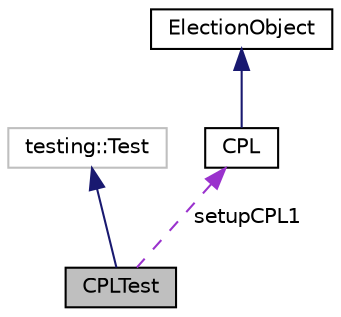 digraph "CPLTest"
{
 // LATEX_PDF_SIZE
  edge [fontname="Helvetica",fontsize="10",labelfontname="Helvetica",labelfontsize="10"];
  node [fontname="Helvetica",fontsize="10",shape=record];
  Node1 [label="CPLTest",height=0.2,width=0.4,color="black", fillcolor="grey75", style="filled", fontcolor="black",tooltip=" "];
  Node2 -> Node1 [dir="back",color="midnightblue",fontsize="10",style="solid"];
  Node2 [label="testing::Test",height=0.2,width=0.4,color="grey75", fillcolor="white", style="filled",tooltip=" "];
  Node3 -> Node1 [dir="back",color="darkorchid3",fontsize="10",style="dashed",label=" setupCPL1" ];
  Node3 [label="CPL",height=0.2,width=0.4,color="black", fillcolor="white", style="filled",URL="$classCPL.html",tooltip=" "];
  Node4 -> Node3 [dir="back",color="midnightblue",fontsize="10",style="solid"];
  Node4 [label="ElectionObject",height=0.2,width=0.4,color="black", fillcolor="white", style="filled",URL="$classElectionObject.html",tooltip=" "];
}
